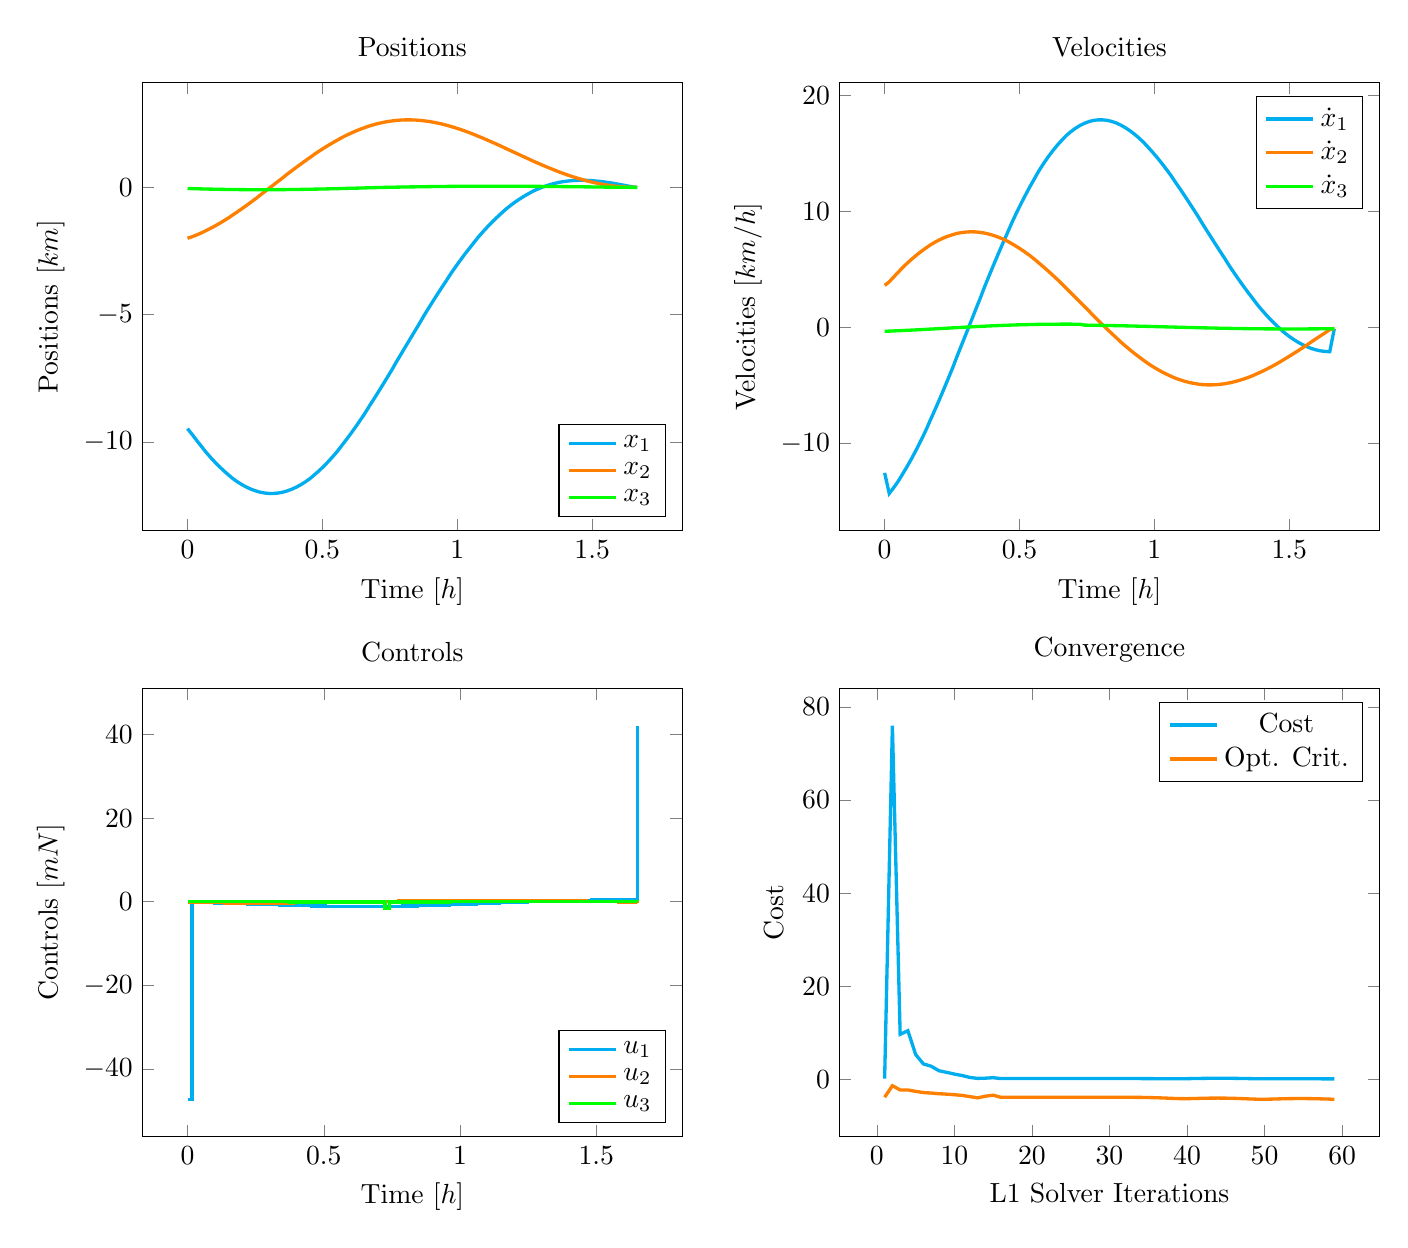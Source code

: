 \begin{tikzpicture}[]
\begin{groupplot}[group style={horizontal sep = 2.0cm, vertical sep = 2.0cm, group size=2 by 2}]
\nextgroupplot [legend pos = {south east}, ylabel = {Positions $[km]$}, title = {Positions}, xlabel = {Time $[h]$}]\addplot+ [no marks, cyan, very thick]coordinates {
(0.0, -9.477)
(0.017, -9.703)
(0.034, -9.939)
(0.051, -10.167)
(0.067, -10.384)
(0.084, -10.591)
(0.101, -10.786)
(0.118, -10.969)
(0.135, -11.139)
(0.152, -11.296)
(0.168, -11.439)
(0.185, -11.567)
(0.202, -11.68)
(0.219, -11.777)
(0.236, -11.859)
(0.253, -11.925)
(0.269, -11.974)
(0.286, -12.007)
(0.303, -12.024)
(0.32, -12.023)
(0.337, -12.006)
(0.354, -11.972)
(0.37, -11.922)
(0.387, -11.855)
(0.404, -11.773)
(0.421, -11.674)
(0.438, -11.56)
(0.455, -11.43)
(0.471, -11.286)
(0.488, -11.127)
(0.505, -10.955)
(0.522, -10.769)
(0.539, -10.571)
(0.556, -10.361)
(0.572, -10.139)
(0.589, -9.906)
(0.606, -9.664)
(0.623, -9.412)
(0.64, -9.152)
(0.657, -8.884)
(0.673, -8.609)
(0.69, -8.328)
(0.707, -8.042)
(0.724, -7.751)
(0.741, -7.456)
(0.758, -7.159)
(0.774, -6.859)
(0.791, -6.559)
(0.808, -6.258)
(0.825, -5.957)
(0.842, -5.657)
(0.859, -5.36)
(0.875, -5.065)
(0.892, -4.773)
(0.909, -4.485)
(0.926, -4.202)
(0.943, -3.925)
(0.96, -3.653)
(0.976, -3.388)
(0.993, -3.13)
(1.01, -2.88)
(1.027, -2.637)
(1.044, -2.404)
(1.061, -2.178)
(1.077, -1.963)
(1.094, -1.756)
(1.111, -1.56)
(1.128, -1.373)
(1.145, -1.197)
(1.162, -1.03)
(1.178, -0.875)
(1.195, -0.729)
(1.212, -0.594)
(1.229, -0.47)
(1.246, -0.356)
(1.263, -0.252)
(1.279, -0.158)
(1.296, -0.075)
(1.313, -0.001)
(1.33, 0.064)
(1.347, 0.119)
(1.364, 0.166)
(1.38, 0.204)
(1.397, 0.234)
(1.414, 0.256)
(1.431, 0.271)
(1.448, 0.279)
(1.465, 0.28)
(1.481, 0.276)
(1.498, 0.266)
(1.515, 0.251)
(1.532, 0.232)
(1.549, 0.209)
(1.566, 0.183)
(1.582, 0.154)
(1.599, 0.122)
(1.616, 0.089)
(1.633, 0.055)
(1.65, 0.02)
(1.667, 0.001)
};
\addlegendentry{$x_1$}
\addplot+ [no marks, orange, very thick]coordinates {
(0.0, -2.0)
(0.017, -1.937)
(0.034, -1.867)
(0.051, -1.79)
(0.067, -1.706)
(0.084, -1.616)
(0.101, -1.52)
(0.118, -1.417)
(0.135, -1.31)
(0.152, -1.197)
(0.168, -1.08)
(0.185, -0.959)
(0.202, -0.834)
(0.219, -0.705)
(0.236, -0.574)
(0.253, -0.44)
(0.269, -0.305)
(0.286, -0.168)
(0.303, -0.029)
(0.32, 0.109)
(0.337, 0.248)
(0.354, 0.386)
(0.37, 0.524)
(0.387, 0.66)
(0.404, 0.794)
(0.421, 0.926)
(0.438, 1.056)
(0.455, 1.183)
(0.471, 1.306)
(0.488, 1.426)
(0.505, 1.542)
(0.522, 1.653)
(0.539, 1.759)
(0.556, 1.861)
(0.572, 1.957)
(0.589, 2.047)
(0.606, 2.132)
(0.623, 2.211)
(0.64, 2.284)
(0.657, 2.351)
(0.673, 2.411)
(0.69, 2.464)
(0.707, 2.511)
(0.724, 2.551)
(0.741, 2.585)
(0.758, 2.612)
(0.774, 2.632)
(0.791, 2.646)
(0.808, 2.653)
(0.825, 2.654)
(0.842, 2.648)
(0.859, 2.636)
(0.875, 2.618)
(0.892, 2.595)
(0.909, 2.565)
(0.926, 2.53)
(0.943, 2.49)
(0.96, 2.445)
(0.976, 2.395)
(0.993, 2.341)
(1.01, 2.283)
(1.027, 2.22)
(1.044, 2.154)
(1.061, 2.085)
(1.077, 2.013)
(1.094, 1.939)
(1.111, 1.862)
(1.128, 1.783)
(1.145, 1.703)
(1.162, 1.621)
(1.178, 1.539)
(1.195, 1.456)
(1.212, 1.373)
(1.229, 1.29)
(1.246, 1.207)
(1.263, 1.125)
(1.279, 1.044)
(1.296, 0.965)
(1.313, 0.887)
(1.33, 0.811)
(1.347, 0.738)
(1.364, 0.666)
(1.38, 0.598)
(1.397, 0.532)
(1.414, 0.47)
(1.431, 0.411)
(1.448, 0.355)
(1.465, 0.303)
(1.481, 0.255)
(1.498, 0.211)
(1.515, 0.171)
(1.532, 0.135)
(1.549, 0.103)
(1.566, 0.076)
(1.582, 0.053)
(1.599, 0.034)
(1.616, 0.02)
(1.633, 0.01)
(1.65, 0.005)
(1.667, 0.003)
};
\addlegendentry{$x_2$}
\addplot+ [no marks, green, very thick]coordinates {
(0.0, -0.043)
(0.017, -0.048)
(0.034, -0.053)
(0.051, -0.058)
(0.067, -0.063)
(0.084, -0.067)
(0.101, -0.071)
(0.118, -0.075)
(0.135, -0.078)
(0.152, -0.081)
(0.168, -0.083)
(0.185, -0.085)
(0.202, -0.087)
(0.219, -0.089)
(0.236, -0.09)
(0.253, -0.09)
(0.269, -0.091)
(0.286, -0.091)
(0.303, -0.09)
(0.32, -0.089)
(0.337, -0.088)
(0.354, -0.087)
(0.37, -0.085)
(0.387, -0.083)
(0.404, -0.081)
(0.421, -0.078)
(0.438, -0.075)
(0.455, -0.072)
(0.471, -0.068)
(0.488, -0.065)
(0.505, -0.061)
(0.522, -0.057)
(0.539, -0.053)
(0.556, -0.048)
(0.572, -0.044)
(0.589, -0.039)
(0.606, -0.034)
(0.623, -0.03)
(0.64, -0.025)
(0.657, -0.02)
(0.673, -0.015)
(0.69, -0.01)
(0.707, -0.005)
(0.724, -0.001)
(0.741, 0.003)
(0.758, 0.007)
(0.774, 0.01)
(0.791, 0.013)
(0.808, 0.017)
(0.825, 0.02)
(0.842, 0.022)
(0.859, 0.025)
(0.875, 0.028)
(0.892, 0.03)
(0.909, 0.033)
(0.926, 0.035)
(0.943, 0.037)
(0.96, 0.039)
(0.976, 0.04)
(0.993, 0.042)
(1.01, 0.043)
(1.027, 0.044)
(1.044, 0.046)
(1.061, 0.046)
(1.077, 0.047)
(1.094, 0.047)
(1.111, 0.048)
(1.128, 0.048)
(1.145, 0.048)
(1.162, 0.048)
(1.178, 0.047)
(1.195, 0.047)
(1.212, 0.046)
(1.229, 0.045)
(1.246, 0.044)
(1.263, 0.043)
(1.279, 0.042)
(1.296, 0.041)
(1.313, 0.039)
(1.33, 0.038)
(1.347, 0.036)
(1.364, 0.035)
(1.38, 0.033)
(1.397, 0.031)
(1.414, 0.029)
(1.431, 0.027)
(1.448, 0.025)
(1.465, 0.023)
(1.481, 0.021)
(1.498, 0.019)
(1.515, 0.017)
(1.532, 0.014)
(1.549, 0.012)
(1.566, 0.01)
(1.582, 0.008)
(1.599, 0.006)
(1.616, 0.004)
(1.633, 0.003)
(1.65, 0.001)
(1.667, -0.001)
};
\addlegendentry{$x_3$}
\nextgroupplot [legend pos = {north east}, ylabel = {Velocities $[km/h]$}, title = {Velocities}, xlabel = {Time $[h]$}]\addplot+ [no marks, cyan, very thick]coordinates {
(0.0, -12.519)
(0.017, -14.29)
(0.034, -13.778)
(0.051, -13.215)
(0.067, -12.602)
(0.084, -11.944)
(0.101, -11.241)
(0.118, -10.496)
(0.135, -9.714)
(0.152, -8.896)
(0.168, -8.045)
(0.185, -7.166)
(0.202, -6.26)
(0.219, -5.332)
(0.236, -4.384)
(0.253, -3.421)
(0.269, -2.445)
(0.286, -1.461)
(0.303, -0.471)
(0.32, 0.521)
(0.337, 1.512)
(0.354, 2.498)
(0.37, 3.476)
(0.387, 4.443)
(0.404, 5.395)
(0.421, 6.33)
(0.438, 7.244)
(0.455, 8.135)
(0.471, 8.999)
(0.488, 9.835)
(0.505, 10.639)
(0.522, 11.41)
(0.539, 12.145)
(0.556, 12.842)
(0.572, 13.499)
(0.589, 14.114)
(0.606, 14.687)
(0.623, 15.215)
(0.64, 15.697)
(0.657, 16.133)
(0.673, 16.521)
(0.69, 16.861)
(0.707, 17.153)
(0.724, 17.396)
(0.741, 17.59)
(0.758, 17.735)
(0.774, 17.832)
(0.791, 17.881)
(0.808, 17.882)
(0.825, 17.837)
(0.842, 17.746)
(0.859, 17.611)
(0.875, 17.432)
(0.892, 17.211)
(0.909, 16.951)
(0.926, 16.651)
(0.943, 16.315)
(0.96, 15.943)
(0.976, 15.539)
(0.993, 15.104)
(1.01, 14.64)
(1.027, 14.15)
(1.044, 13.635)
(1.061, 13.099)
(1.077, 12.543)
(1.094, 11.971)
(1.111, 11.384)
(1.128, 10.785)
(1.145, 10.177)
(1.162, 9.562)
(1.178, 8.943)
(1.195, 8.321)
(1.212, 7.7)
(1.229, 7.082)
(1.246, 6.469)
(1.263, 5.864)
(1.279, 5.269)
(1.296, 4.685)
(1.313, 4.115)
(1.33, 3.561)
(1.347, 3.025)
(1.364, 2.509)
(1.38, 2.014)
(1.397, 1.542)
(1.414, 1.094)
(1.431, 0.672)
(1.448, 0.277)
(1.465, -0.091)
(1.481, -0.429)
(1.498, -0.737)
(1.515, -1.014)
(1.532, -1.26)
(1.549, -1.475)
(1.566, -1.657)
(1.582, -1.807)
(1.599, -1.925)
(1.616, -2.01)
(1.633, -2.063)
(1.65, -2.084)
(1.667, -0.099)
};
\addlegendentry{$\dot{x}_1$}
\addplot+ [no marks, orange, very thick]coordinates {
(0.0, 3.626)
(0.017, 3.932)
(0.034, 4.361)
(0.051, 4.774)
(0.067, 5.169)
(0.084, 5.545)
(0.101, 5.899)
(0.118, 6.232)
(0.135, 6.542)
(0.152, 6.829)
(0.168, 7.09)
(0.185, 7.326)
(0.202, 7.536)
(0.219, 7.719)
(0.236, 7.875)
(0.253, 8.004)
(0.269, 8.105)
(0.286, 8.178)
(0.303, 8.224)
(0.32, 8.242)
(0.337, 8.232)
(0.354, 8.196)
(0.37, 8.132)
(0.387, 8.042)
(0.404, 7.927)
(0.421, 7.787)
(0.438, 7.622)
(0.455, 7.434)
(0.471, 7.224)
(0.488, 6.992)
(0.505, 6.74)
(0.522, 6.468)
(0.539, 6.179)
(0.556, 5.873)
(0.572, 5.552)
(0.589, 5.216)
(0.606, 4.868)
(0.623, 4.509)
(0.64, 4.14)
(0.657, 3.762)
(0.673, 3.378)
(0.69, 2.988)
(0.707, 2.594)
(0.724, 2.198)
(0.741, 1.801)
(0.758, 1.405)
(0.774, 1.01)
(0.791, 0.619)
(0.808, 0.233)
(0.825, -0.147)
(0.842, -0.52)
(0.859, -0.884)
(0.875, -1.239)
(0.892, -1.582)
(0.909, -1.913)
(0.926, -2.23)
(0.943, -2.534)
(0.96, -2.822)
(0.976, -3.094)
(0.993, -3.35)
(1.01, -3.588)
(1.027, -3.809)
(1.044, -4.01)
(1.061, -4.193)
(1.077, -4.356)
(1.094, -4.499)
(1.111, -4.622)
(1.128, -4.726)
(1.145, -4.809)
(1.162, -4.871)
(1.178, -4.914)
(1.195, -4.937)
(1.212, -4.94)
(1.229, -4.924)
(1.246, -4.888)
(1.263, -4.834)
(1.279, -4.762)
(1.296, -4.673)
(1.313, -4.566)
(1.33, -4.444)
(1.347, -4.305)
(1.364, -4.152)
(1.38, -3.985)
(1.397, -3.806)
(1.414, -3.613)
(1.431, -3.41)
(1.448, -3.196)
(1.465, -2.973)
(1.481, -2.742)
(1.498, -2.503)
(1.515, -2.258)
(1.532, -2.008)
(1.549, -1.753)
(1.566, -1.495)
(1.582, -1.235)
(1.599, -0.973)
(1.616, -0.711)
(1.633, -0.45)
(1.65, -0.19)
(1.667, -0.056)
};
\addlegendentry{$\dot{x}_2$}
\addplot+ [no marks, green, very thick]coordinates {
(0.0, -0.325)
(0.017, -0.31)
(0.034, -0.294)
(0.051, -0.277)
(0.067, -0.26)
(0.084, -0.241)
(0.101, -0.222)
(0.118, -0.202)
(0.135, -0.181)
(0.152, -0.16)
(0.168, -0.139)
(0.185, -0.117)
(0.202, -0.095)
(0.219, -0.073)
(0.236, -0.051)
(0.253, -0.029)
(0.269, -0.008)
(0.286, 0.014)
(0.303, 0.035)
(0.32, 0.056)
(0.337, 0.076)
(0.354, 0.096)
(0.37, 0.115)
(0.387, 0.133)
(0.404, 0.151)
(0.421, 0.167)
(0.438, 0.183)
(0.455, 0.198)
(0.471, 0.211)
(0.488, 0.224)
(0.505, 0.236)
(0.522, 0.246)
(0.539, 0.256)
(0.556, 0.264)
(0.572, 0.271)
(0.589, 0.277)
(0.606, 0.282)
(0.623, 0.285)
(0.64, 0.288)
(0.657, 0.289)
(0.673, 0.29)
(0.69, 0.289)
(0.707, 0.287)
(0.724, 0.284)
(0.741, 0.205)
(0.758, 0.201)
(0.774, 0.195)
(0.791, 0.189)
(0.808, 0.183)
(0.825, 0.176)
(0.842, 0.168)
(0.859, 0.16)
(0.875, 0.152)
(0.892, 0.143)
(0.909, 0.134)
(0.926, 0.125)
(0.943, 0.115)
(0.96, 0.106)
(0.976, 0.096)
(0.993, 0.085)
(1.01, 0.075)
(1.027, 0.065)
(1.044, 0.054)
(1.061, 0.044)
(1.077, 0.034)
(1.094, 0.024)
(1.111, 0.013)
(1.128, 0.003)
(1.145, -0.006)
(1.162, -0.016)
(1.178, -0.025)
(1.195, -0.034)
(1.212, -0.043)
(1.229, -0.052)
(1.246, -0.06)
(1.263, -0.068)
(1.279, -0.075)
(1.296, -0.082)
(1.313, -0.088)
(1.33, -0.094)
(1.347, -0.1)
(1.364, -0.105)
(1.38, -0.109)
(1.397, -0.113)
(1.414, -0.116)
(1.431, -0.119)
(1.448, -0.121)
(1.465, -0.123)
(1.481, -0.124)
(1.498, -0.125)
(1.515, -0.125)
(1.532, -0.124)
(1.549, -0.123)
(1.566, -0.121)
(1.582, -0.119)
(1.599, -0.116)
(1.616, -0.113)
(1.633, -0.11)
(1.65, -0.106)
(1.667, -0.102)
};
\addlegendentry{$\dot{x}_3$}
\nextgroupplot [legend pos = {south east}, ylabel = {Controls $[mN]$}, title = {Controls}, xlabel = {Time $[h]$}]\addplot+ [const plot, no marks, cyan, very thick]coordinates {
(0.0, -47.244)
(0.017, -0.136)
(0.034, -0.16)
(0.051, -0.186)
(0.067, -0.214)
(0.084, -0.243)
(0.101, -0.274)
(0.118, -0.305)
(0.135, -0.339)
(0.152, -0.373)
(0.168, -0.408)
(0.185, -0.443)
(0.202, -0.479)
(0.219, -0.516)
(0.236, -0.553)
(0.253, -0.59)
(0.269, -0.627)
(0.286, -0.664)
(0.303, -0.7)
(0.32, -0.736)
(0.337, -0.771)
(0.354, -0.806)
(0.37, -0.839)
(0.387, -0.872)
(0.404, -0.903)
(0.421, -0.933)
(0.438, -0.961)
(0.455, -0.987)
(0.471, -1.012)
(0.488, -1.035)
(0.505, -1.056)
(0.522, -1.075)
(0.539, -1.092)
(0.556, -1.107)
(0.572, -1.119)
(0.589, -1.129)
(0.606, -1.136)
(0.623, -1.141)
(0.64, -1.143)
(0.657, -1.143)
(0.673, -1.141)
(0.69, -1.135)
(0.707, -1.128)
(0.724, -1.117)
(0.741, -1.104)
(0.758, -1.089)
(0.774, -1.071)
(0.791, -1.051)
(0.808, -1.028)
(0.825, -1.003)
(0.842, -0.976)
(0.859, -0.947)
(0.875, -0.915)
(0.892, -0.882)
(0.909, -0.847)
(0.926, -0.811)
(0.943, -0.773)
(0.96, -0.733)
(0.976, -0.692)
(0.993, -0.65)
(1.01, -0.607)
(1.027, -0.563)
(1.044, -0.519)
(1.061, -0.474)
(1.077, -0.428)
(1.094, -0.382)
(1.111, -0.337)
(1.128, -0.291)
(1.145, -0.246)
(1.162, -0.201)
(1.178, -0.157)
(1.195, -0.113)
(1.212, -0.07)
(1.229, -0.029)
(1.246, 0.012)
(1.263, 0.051)
(1.279, 0.089)
(1.296, 0.125)
(1.313, 0.16)
(1.33, 0.193)
(1.347, 0.224)
(1.364, 0.253)
(1.38, 0.279)
(1.397, 0.304)
(1.414, 0.327)
(1.431, 0.347)
(1.448, 0.365)
(1.465, 0.381)
(1.481, 0.394)
(1.498, 0.404)
(1.515, 0.412)
(1.532, 0.418)
(1.549, 0.421)
(1.566, 0.421)
(1.582, 0.419)
(1.599, 0.415)
(1.616, 0.408)
(1.633, 0.398)
(1.65, 42.13)
};
\addlegendentry{$u_1$}
\addplot+ [const plot, no marks, orange, very thick]coordinates {
(0.0, -0.166)
(0.017, -0.182)
(0.034, -0.196)
(0.051, -0.21)
(0.067, -0.223)
(0.084, -0.235)
(0.101, -0.246)
(0.118, -0.256)
(0.135, -0.265)
(0.152, -0.273)
(0.168, -0.279)
(0.185, -0.285)
(0.202, -0.289)
(0.219, -0.292)
(0.236, -0.294)
(0.253, -0.294)
(0.269, -0.293)
(0.286, -0.291)
(0.303, -0.288)
(0.32, -0.283)
(0.337, -0.277)
(0.354, -0.27)
(0.37, -0.262)
(0.387, -0.252)
(0.404, -0.241)
(0.421, -0.23)
(0.438, -0.217)
(0.455, -0.203)
(0.471, -0.189)
(0.488, -0.173)
(0.505, -0.157)
(0.522, -0.14)
(0.539, -0.122)
(0.556, -0.104)
(0.572, -0.085)
(0.589, -0.065)
(0.606, -0.045)
(0.623, -0.025)
(0.64, -0.005)
(0.657, 0.015)
(0.673, 0.036)
(0.69, 0.056)
(0.707, 0.077)
(0.724, 0.097)
(0.741, 0.117)
(0.758, 0.137)
(0.774, 0.156)
(0.791, 0.175)
(0.808, 0.193)
(0.825, 0.211)
(0.842, 0.228)
(0.859, 0.245)
(0.875, 0.261)
(0.892, 0.276)
(0.909, 0.29)
(0.926, 0.303)
(0.943, 0.315)
(0.96, 0.327)
(0.976, 0.337)
(0.993, 0.346)
(1.01, 0.354)
(1.027, 0.361)
(1.044, 0.367)
(1.061, 0.372)
(1.077, 0.375)
(1.094, 0.377)
(1.111, 0.378)
(1.128, 0.378)
(1.145, 0.376)
(1.162, 0.373)
(1.178, 0.369)
(1.195, 0.363)
(1.212, 0.356)
(1.229, 0.348)
(1.246, 0.339)
(1.263, 0.329)
(1.279, 0.317)
(1.296, 0.304)
(1.313, 0.29)
(1.33, 0.275)
(1.347, 0.259)
(1.364, 0.243)
(1.38, 0.225)
(1.397, 0.207)
(1.414, 0.188)
(1.431, 0.168)
(1.448, 0.148)
(1.465, 0.127)
(1.481, 0.106)
(1.498, 0.085)
(1.515, 0.064)
(1.532, 0.042)
(1.549, 0.021)
(1.566, -0.001)
(1.582, -0.022)
(1.599, -0.043)
(1.616, -0.064)
(1.633, -0.084)
(1.65, -0.104)
};
\addlegendentry{$u_2$}
\addplot+ [const plot, no marks, green, very thick]coordinates {
(0.0, 0.088)
(0.017, 0.085)
(0.034, 0.082)
(0.051, 0.079)
(0.067, 0.075)
(0.084, 0.071)
(0.101, 0.067)
(0.118, 0.063)
(0.135, 0.058)
(0.152, 0.053)
(0.168, 0.048)
(0.185, 0.043)
(0.202, 0.037)
(0.219, 0.031)
(0.236, 0.025)
(0.253, 0.02)
(0.269, 0.013)
(0.286, 0.007)
(0.303, 0.001)
(0.32, -0.005)
(0.337, -0.011)
(0.354, -0.017)
(0.37, -0.023)
(0.387, -0.029)
(0.404, -0.035)
(0.421, -0.04)
(0.438, -0.045)
(0.455, -0.05)
(0.471, -0.055)
(0.488, -0.059)
(0.505, -0.063)
(0.522, -0.067)
(0.539, -0.07)
(0.556, -0.073)
(0.572, -0.075)
(0.589, -0.077)
(0.606, -0.078)
(0.623, -0.079)
(0.64, -0.08)
(0.657, -0.08)
(0.673, -0.079)
(0.69, -0.078)
(0.707, -0.077)
(0.724, -1.651)
(0.741, -0.072)
(0.758, -0.07)
(0.774, -0.067)
(0.791, -0.063)
(0.808, -0.06)
(0.825, -0.056)
(0.842, -0.051)
(0.859, -0.047)
(0.875, -0.042)
(0.892, -0.038)
(0.909, -0.033)
(0.926, -0.028)
(0.943, -0.023)
(0.96, -0.019)
(0.976, -0.014)
(0.993, -0.009)
(1.01, -0.004)
(1.027, 0.0)
(1.044, 0.005)
(1.061, 0.009)
(1.077, 0.014)
(1.094, 0.018)
(1.111, 0.022)
(1.128, 0.026)
(1.145, 0.029)
(1.162, 0.033)
(1.178, 0.037)
(1.195, 0.04)
(1.212, 0.043)
(1.229, 0.047)
(1.246, 0.05)
(1.263, 0.053)
(1.279, 0.056)
(1.296, 0.059)
(1.313, 0.062)
(1.33, 0.065)
(1.347, 0.067)
(1.364, 0.07)
(1.38, 0.073)
(1.397, 0.075)
(1.414, 0.077)
(1.431, 0.08)
(1.448, 0.082)
(1.465, 0.084)
(1.481, 0.085)
(1.498, 0.087)
(1.515, 0.088)
(1.532, 0.089)
(1.549, 0.09)
(1.566, 0.09)
(1.582, 0.09)
(1.599, 0.09)
(1.616, 0.09)
(1.633, 0.089)
(1.65, 0.088)
};
\addlegendentry{$u_3$}
\nextgroupplot [legend pos = {north east}, ylabel = {Cost}, title = {Convergence}, xlabel = {L1 Solver Iterations}]\addplot+ [no marks, cyan, very thick]coordinates {
(1.0, 0.249)
(2.0, 75.968)
(3.0, 9.744)
(4.0, 10.512)
(5.0, 5.404)
(6.0, 3.389)
(7.0, 2.898)
(8.0, 1.928)
(9.0, 1.579)
(10.0, 1.207)
(11.0, 0.895)
(12.0, 0.48)
(13.0, 0.283)
(14.0, 0.332)
(15.0, 0.43)
(16.0, 0.243)
(17.0, 0.246)
(18.0, 0.244)
(19.0, 0.244)
(20.0, 0.243)
(21.0, 0.243)
(22.0, 0.243)
(23.0, 0.243)
(24.0, 0.243)
(25.0, 0.243)
(26.0, 0.243)
(27.0, 0.243)
(28.0, 0.243)
(29.0, 0.243)
(30.0, 0.243)
(31.0, 0.243)
(32.0, 0.243)
(33.0, 0.243)
(34.0, 0.242)
(35.0, 0.234)
(36.0, 0.223)
(37.0, 0.213)
(38.0, 0.198)
(39.0, 0.196)
(40.0, 0.224)
(41.0, 0.257)
(42.0, 0.284)
(43.0, 0.305)
(44.0, 0.315)
(45.0, 0.312)
(46.0, 0.296)
(47.0, 0.27)
(48.0, 0.238)
(49.0, 0.21)
(50.0, 0.198)
(51.0, 0.192)
(52.0, 0.191)
(53.0, 0.195)
(54.0, 0.197)
(55.0, 0.197)
(56.0, 0.194)
(57.0, 0.19)
(58.0, 0.184)
(59.0, 0.179)
};
\addlegendentry{Cost}
\addplot+ [no marks, orange, very thick]coordinates {
(1.0, -3.759)
(2.0, -1.288)
(3.0, -2.191)
(4.0, -2.194)
(5.0, -2.501)
(6.0, -2.758)
(7.0, -2.864)
(8.0, -3.008)
(9.0, -3.095)
(10.0, -3.217)
(11.0, -3.373)
(12.0, -3.63)
(13.0, -3.892)
(14.0, -3.535)
(15.0, -3.327)
(16.0, -3.775)
(17.0, -3.775)
(18.0, -3.775)
(19.0, -3.775)
(20.0, -3.775)
(21.0, -3.775)
(22.0, -3.775)
(23.0, -3.775)
(24.0, -3.776)
(25.0, -3.776)
(26.0, -3.776)
(27.0, -3.776)
(28.0, -3.776)
(29.0, -3.776)
(30.0, -3.776)
(31.0, -3.776)
(32.0, -3.776)
(33.0, -3.778)
(34.0, -3.789)
(35.0, -3.823)
(36.0, -3.866)
(37.0, -3.921)
(38.0, -3.996)
(39.0, -4.058)
(40.0, -4.068)
(41.0, -4.031)
(42.0, -3.984)
(43.0, -3.952)
(44.0, -3.941)
(45.0, -3.955)
(46.0, -3.992)
(47.0, -4.05)
(48.0, -4.12)
(49.0, -4.178)
(50.0, -4.191)
(51.0, -4.157)
(52.0, -4.107)
(53.0, -4.066)
(54.0, -4.044)
(55.0, -4.042)
(56.0, -4.06)
(57.0, -4.096)
(58.0, -4.145)
(59.0, -4.196)
};
\addlegendentry{Opt. Crit.}
\end{groupplot}

\end{tikzpicture}
